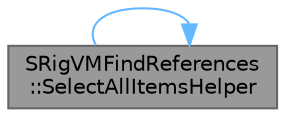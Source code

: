 digraph "SRigVMFindReferences::SelectAllItemsHelper"
{
 // INTERACTIVE_SVG=YES
 // LATEX_PDF_SIZE
  bgcolor="transparent";
  edge [fontname=Helvetica,fontsize=10,labelfontname=Helvetica,labelfontsize=10];
  node [fontname=Helvetica,fontsize=10,shape=box,height=0.2,width=0.4];
  rankdir="LR";
  Node1 [id="Node000001",label="SRigVMFindReferences\l::SelectAllItemsHelper",height=0.2,width=0.4,color="gray40", fillcolor="grey60", style="filled", fontcolor="black",tooltip="Helper function to select all items."];
  Node1 -> Node1 [id="edge1_Node000001_Node000001",color="steelblue1",style="solid",tooltip=" "];
}
